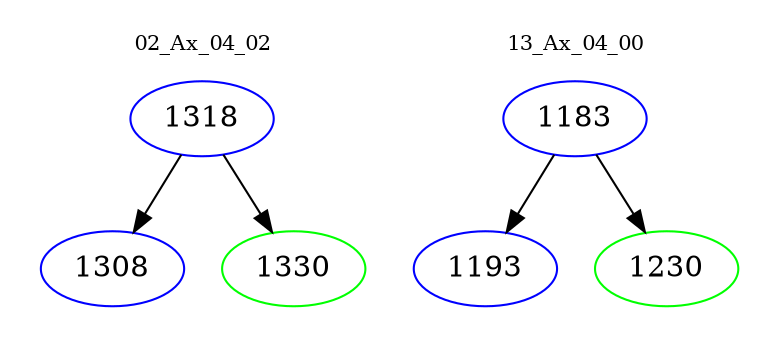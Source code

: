 digraph{
subgraph cluster_0 {
color = white
label = "02_Ax_04_02";
fontsize=10;
T0_1318 [label="1318", color="blue"]
T0_1318 -> T0_1308 [color="black"]
T0_1308 [label="1308", color="blue"]
T0_1318 -> T0_1330 [color="black"]
T0_1330 [label="1330", color="green"]
}
subgraph cluster_1 {
color = white
label = "13_Ax_04_00";
fontsize=10;
T1_1183 [label="1183", color="blue"]
T1_1183 -> T1_1193 [color="black"]
T1_1193 [label="1193", color="blue"]
T1_1183 -> T1_1230 [color="black"]
T1_1230 [label="1230", color="green"]
}
}
